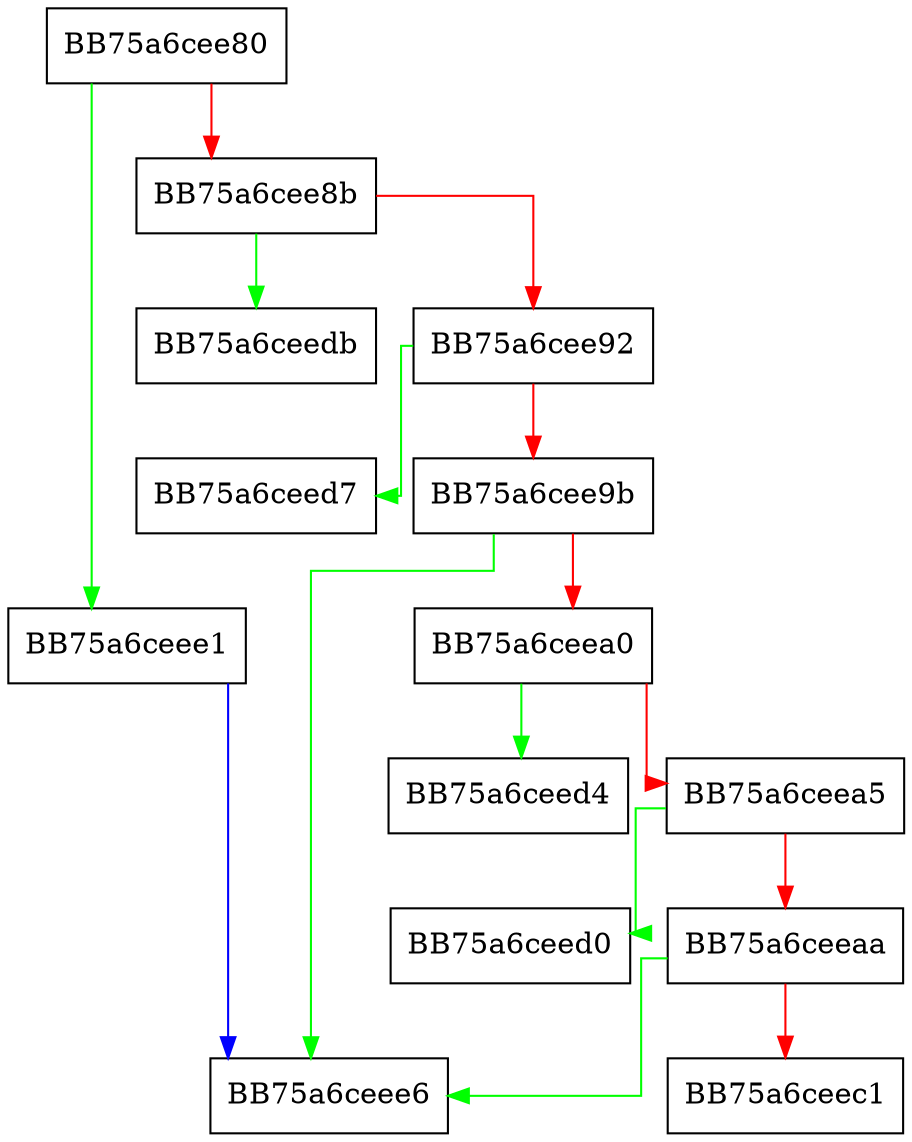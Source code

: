 digraph GetMatchingThreatId {
  node [shape="box"];
  graph [splines=ortho];
  BB75a6cee80 -> BB75a6ceee1 [color="green"];
  BB75a6cee80 -> BB75a6cee8b [color="red"];
  BB75a6cee8b -> BB75a6ceedb [color="green"];
  BB75a6cee8b -> BB75a6cee92 [color="red"];
  BB75a6cee92 -> BB75a6ceed7 [color="green"];
  BB75a6cee92 -> BB75a6cee9b [color="red"];
  BB75a6cee9b -> BB75a6ceee6 [color="green"];
  BB75a6cee9b -> BB75a6ceea0 [color="red"];
  BB75a6ceea0 -> BB75a6ceed4 [color="green"];
  BB75a6ceea0 -> BB75a6ceea5 [color="red"];
  BB75a6ceea5 -> BB75a6ceed0 [color="green"];
  BB75a6ceea5 -> BB75a6ceeaa [color="red"];
  BB75a6ceeaa -> BB75a6ceee6 [color="green"];
  BB75a6ceeaa -> BB75a6ceec1 [color="red"];
  BB75a6ceee1 -> BB75a6ceee6 [color="blue"];
}